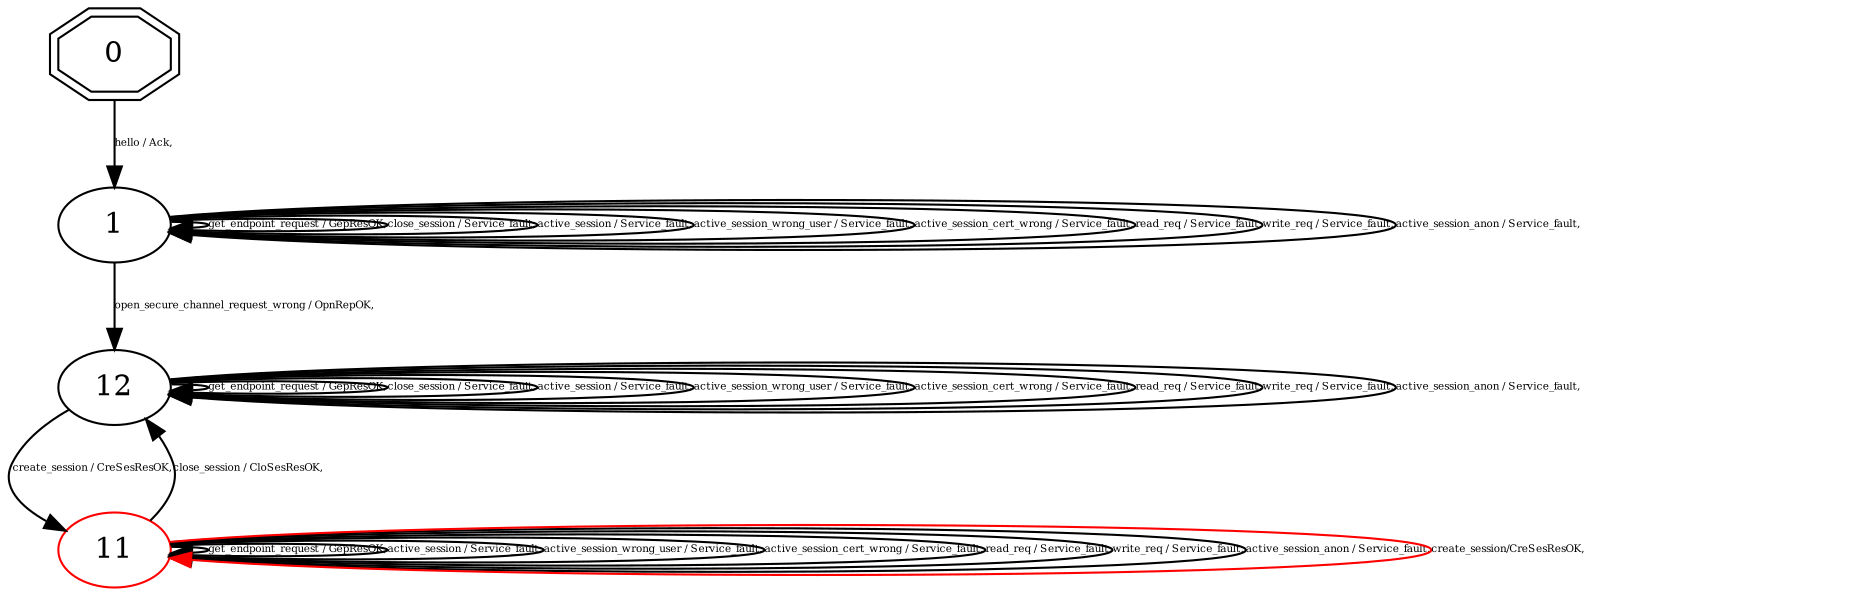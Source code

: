 digraph "Automata" { 
	 "0_1_false" [shape=doubleoctagon,style=filled,fillcolor=white,URL="0",label="0"];
	 "11_1_false" [shape=ellipse,style=filled,fillcolor=white,URL="11",label="11",color=red];
	 "12_1_false" [shape=ellipse,style=filled,fillcolor=white,URL="12",label="12"];
	 "1_1_false" [shape=ellipse,style=filled,fillcolor=white,URL="1",label="1"];
	 "12_1_false"->"12_1_false" [fontsize=5,label="get_endpoint_request / GepResOK,"];
	 "12_1_false"->"12_1_false" [fontsize=5,label="close_session / Service_fault,"];
	 "12_1_false"->"12_1_false" [fontsize=5,label="active_session / Service_fault,"];
	 "12_1_false"->"12_1_false" [fontsize=5,label="active_session_wrong_user / Service_fault,"];
	 "12_1_false"->"12_1_false" [fontsize=5,label="active_session_cert_wrong / Service_fault,"];
	 "12_1_false"->"12_1_false" [fontsize=5,label="read_req / Service_fault,"];
	 "12_1_false"->"12_1_false" [fontsize=5,label="write_req / Service_fault,"];
	 "12_1_false"->"12_1_false" [fontsize=5,label="active_session_anon / Service_fault,"];
	 "12_1_false"->"11_1_false" [fontsize=5,label="create_session / CreSesResOK,"];
	 "11_1_false"->"12_1_false" [fontsize=5,label="close_session / CloSesResOK,"];
	 "11_1_false"->"11_1_false" [fontsize=5,label="get_endpoint_request / GepResOK,"];
	 "11_1_false"->"11_1_false" [fontsize=5,label="active_session / Service_fault,"];
	 "11_1_false"->"11_1_false" [fontsize=5,label="active_session_wrong_user / Service_fault,"];
	 "11_1_false"->"11_1_false" [fontsize=5,label="active_session_cert_wrong / Service_fault,"];
	 "11_1_false"->"11_1_false" [fontsize=5,label="read_req / Service_fault,"];
	 "11_1_false"->"11_1_false" [fontsize=5,label="write_req / Service_fault,"];
	 "11_1_false"->"11_1_false" [fontsize=5,label="active_session_anon / Service_fault,"];
	 "1_1_false"->"1_1_false" [fontsize=5,label="get_endpoint_request / GepResOK,"];
	 "1_1_false"->"1_1_false" [fontsize=5,label="close_session / Service_fault,"];
	 "1_1_false"->"1_1_false" [fontsize=5,label="active_session / Service_fault,"];
	 "1_1_false"->"1_1_false" [fontsize=5,label="active_session_wrong_user / Service_fault,"];
	 "1_1_false"->"1_1_false" [fontsize=5,label="active_session_cert_wrong / Service_fault,"];
	 "1_1_false"->"1_1_false" [fontsize=5,label="read_req / Service_fault,"];
	 "1_1_false"->"1_1_false" [fontsize=5,label="write_req / Service_fault,"];
	 "1_1_false"->"1_1_false" [fontsize=5,label="active_session_anon / Service_fault,"];
	 "1_1_false"->"12_1_false" [fontsize=5,label="open_secure_channel_request_wrong / OpnRepOK,"];
	 "0_1_false"->"1_1_false" [fontsize=5,label="hello / Ack,"];
	"11_1_false"->"11_1_false"[color=red,label="create_session/CreSesResOK,",fontsize=5];}
